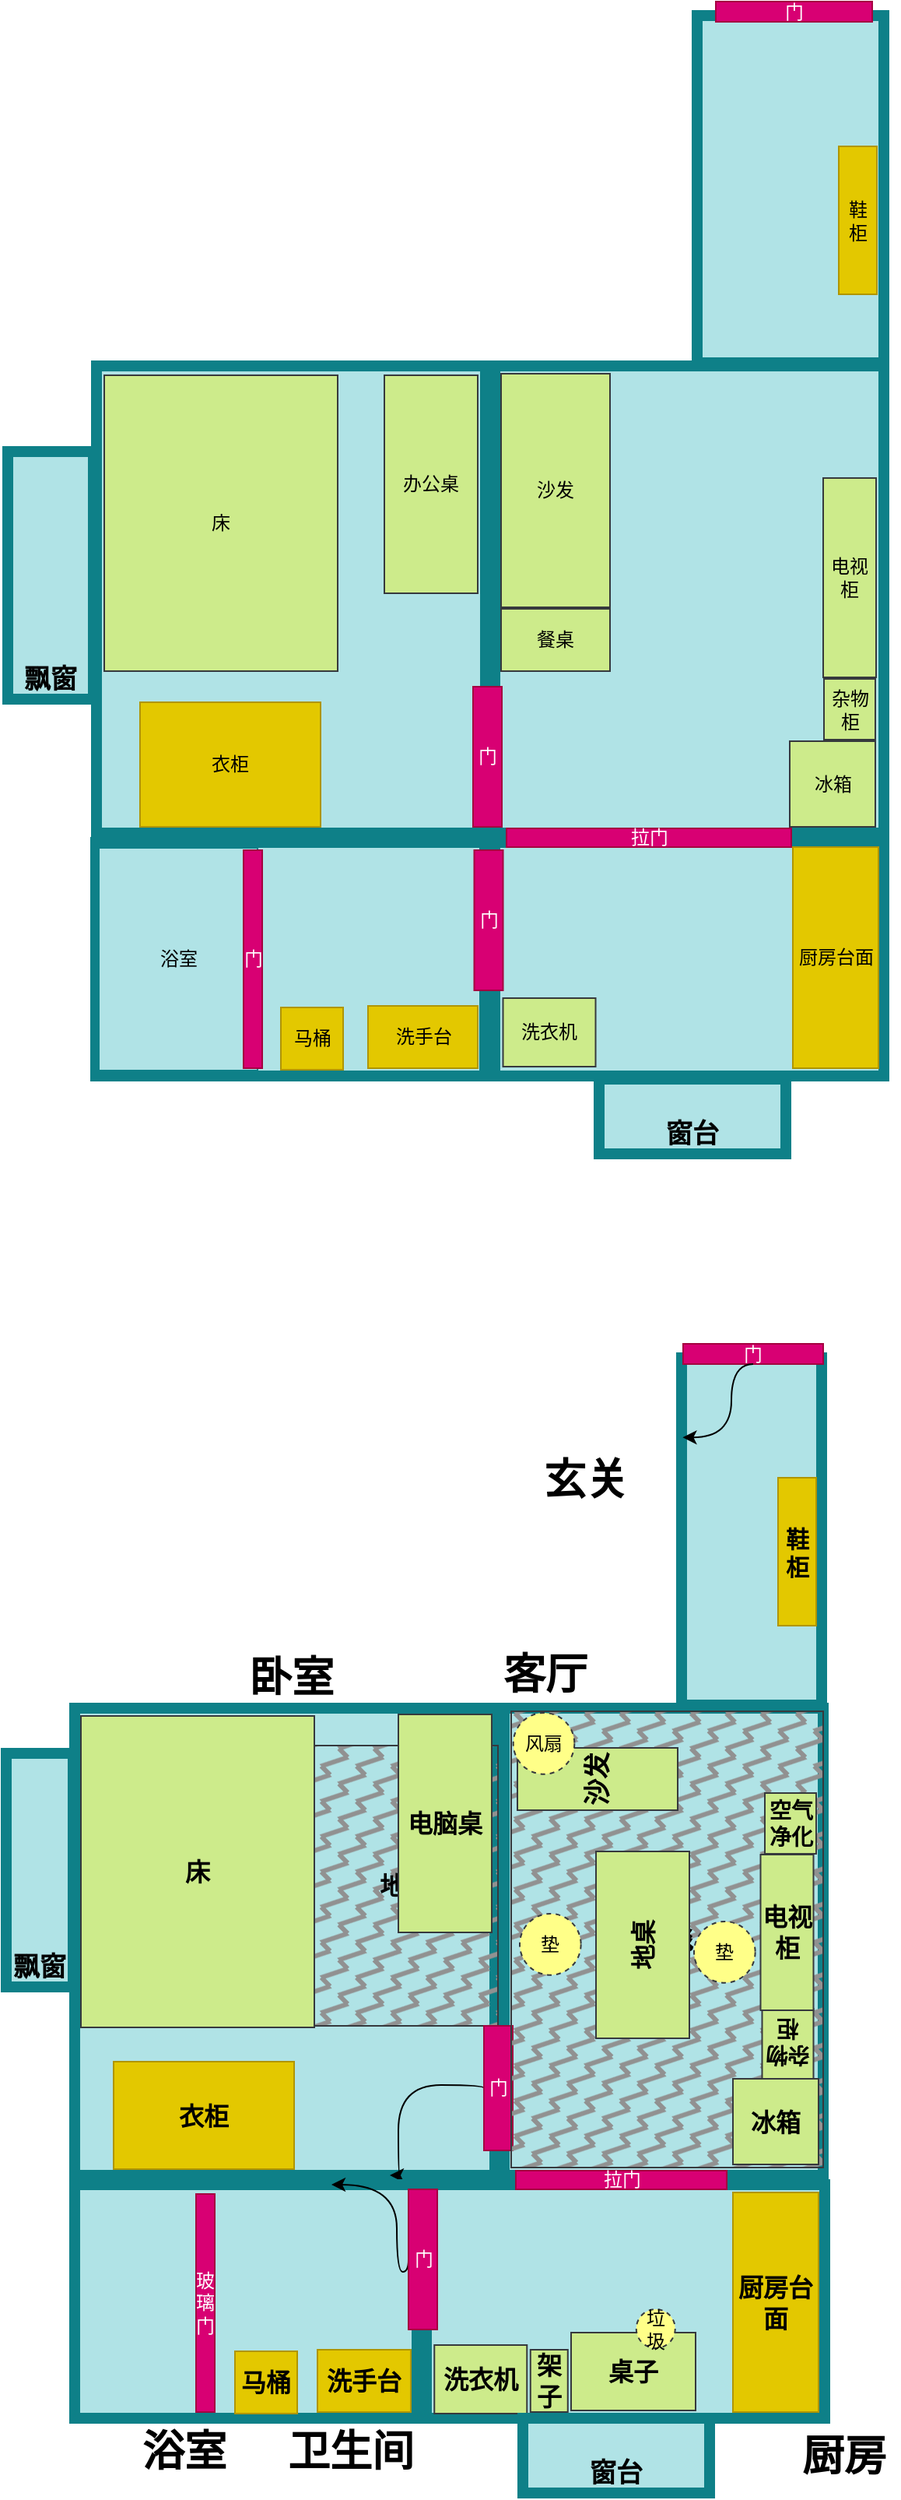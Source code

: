 <mxfile version="24.7.17">
  <diagram name="第 1 页" id="CYBKMbkKCNL093wi5okR">
    <mxGraphModel dx="2261" dy="-1381" grid="1" gridSize="1" guides="1" tooltips="1" connect="1" arrows="1" fold="1" page="1" pageScale="1" pageWidth="827" pageHeight="1169" math="0" shadow="0">
      <root>
        <mxCell id="0" />
        <mxCell id="1" parent="0" />
        <mxCell id="mZRepZd787s2b-J5aElP-34" value="" style="rounded=0;whiteSpace=wrap;html=1;fillColor=#b0e3e6;strokeColor=#0e8088;fontStyle=1;fontSize=17;fillOpacity=100;strokeOpacity=100;resizeWidth=1;resizeHeight=1;verticalAlign=bottom;strokeWidth=7;align=center;" parent="1" vertex="1">
          <mxGeometry x="270" y="3531" width="250" height="300" as="geometry" />
        </mxCell>
        <mxCell id="mZRepZd787s2b-J5aElP-62" value="" style="rounded=0;whiteSpace=wrap;html=1;fillColor=#b0e3e6;strokeColor=#0e8088;fontStyle=1;fontSize=17;fillOpacity=100;strokeOpacity=100;resizeWidth=1;resizeHeight=1;verticalAlign=bottom;strokeWidth=7;align=right;" parent="1" vertex="1">
          <mxGeometry x="14" y="3531" width="250" height="300" as="geometry" />
        </mxCell>
        <mxCell id="mZRepZd787s2b-J5aElP-63" value="床" style="rounded=0;whiteSpace=wrap;html=1;fillColor=#cdeb8b;strokeColor=#36393d;" parent="1" vertex="1">
          <mxGeometry x="19" y="3537" width="150" height="190" as="geometry" />
        </mxCell>
        <mxCell id="mZRepZd787s2b-J5aElP-64" value="办公桌" style="rounded=0;whiteSpace=wrap;html=1;fillColor=#cdeb8b;strokeColor=#36393d;" parent="1" vertex="1">
          <mxGeometry x="199" y="3537" width="60" height="140" as="geometry" />
        </mxCell>
        <mxCell id="mZRepZd787s2b-J5aElP-66" value="衣柜" style="rounded=0;whiteSpace=wrap;html=1;fillColor=#e3c800;strokeColor=#B09500;fontColor=#000000;" parent="1" vertex="1">
          <mxGeometry x="42" y="3747" width="116" height="80" as="geometry" />
        </mxCell>
        <mxCell id="mZRepZd787s2b-J5aElP-67" value="门" style="rounded=0;whiteSpace=wrap;html=1;fillColor=#d80073;fontColor=#ffffff;strokeColor=#A50040;" parent="1" vertex="1">
          <mxGeometry x="256" y="3737" width="18.5" height="90" as="geometry" />
        </mxCell>
        <mxCell id="mZRepZd787s2b-J5aElP-69" value="" style="rounded=0;whiteSpace=wrap;html=1;fillColor=#b0e3e6;strokeColor=#0e8088;fontStyle=1;fontSize=17;fillOpacity=100;strokeOpacity=100;resizeWidth=1;resizeHeight=1;verticalAlign=bottom;strokeWidth=7;align=center;" parent="1" vertex="1">
          <mxGeometry x="13.5" y="3837" width="250" height="150" as="geometry" />
        </mxCell>
        <mxCell id="mZRepZd787s2b-J5aElP-70" value="" style="rounded=0;whiteSpace=wrap;html=1;fillColor=#b0e3e6;strokeColor=#0e8088;fontStyle=1;fontSize=17;fillOpacity=100;strokeOpacity=100;resizeWidth=1;resizeHeight=1;verticalAlign=bottom;strokeWidth=7;align=center;" parent="1" vertex="1">
          <mxGeometry x="270" y="3837" width="250" height="150" as="geometry" />
        </mxCell>
        <mxCell id="mZRepZd787s2b-J5aElP-71" value="门" style="rounded=0;whiteSpace=wrap;html=1;fillColor=#d80073;fontColor=#ffffff;strokeColor=#A50040;" parent="1" vertex="1">
          <mxGeometry x="256.75" y="3842" width="18.5" height="90" as="geometry" />
        </mxCell>
        <mxCell id="mZRepZd787s2b-J5aElP-47" value="浴室" style="rounded=0;whiteSpace=wrap;html=1;fillColor=#b0e3e6;strokeColor=#0e8088;" parent="1" vertex="1">
          <mxGeometry x="15.5" y="3840.5" width="102" height="143" as="geometry" />
        </mxCell>
        <mxCell id="mZRepZd787s2b-J5aElP-50" value="洗衣机" style="rounded=0;whiteSpace=wrap;html=1;fillColor=#cdeb8b;strokeColor=#36393d;" parent="1" vertex="1">
          <mxGeometry x="275.25" y="3937" width="59.5" height="44" as="geometry" />
        </mxCell>
        <mxCell id="mZRepZd787s2b-J5aElP-72" value="门" style="rounded=0;whiteSpace=wrap;html=1;fillColor=#d80073;fontColor=#ffffff;strokeColor=#A50040;" parent="1" vertex="1">
          <mxGeometry x="108.5" y="3842" width="12" height="140" as="geometry" />
        </mxCell>
        <mxCell id="mZRepZd787s2b-J5aElP-73" value="马桶" style="rounded=0;whiteSpace=wrap;html=1;fillColor=#e3c800;fontColor=#000000;strokeColor=#B09500;" parent="1" vertex="1">
          <mxGeometry x="132.5" y="3943" width="40" height="40" as="geometry" />
        </mxCell>
        <mxCell id="mZRepZd787s2b-J5aElP-74" value="洗手台" style="rounded=0;whiteSpace=wrap;html=1;fillColor=#e3c800;fontColor=#000000;strokeColor=#B09500;" parent="1" vertex="1">
          <mxGeometry x="188.5" y="3942" width="70.5" height="40" as="geometry" />
        </mxCell>
        <mxCell id="mZRepZd787s2b-J5aElP-76" value="冰箱" style="rounded=0;whiteSpace=wrap;html=1;fillColor=#cdeb8b;strokeColor=#36393d;" parent="1" vertex="1">
          <mxGeometry x="459.5" y="3772" width="55" height="55" as="geometry" />
        </mxCell>
        <mxCell id="mZRepZd787s2b-J5aElP-77" value="拉门" style="rounded=0;whiteSpace=wrap;html=1;fillColor=#d80073;fontColor=#ffffff;strokeColor=#A50040;" parent="1" vertex="1">
          <mxGeometry x="277.5" y="3828" width="183" height="12" as="geometry" />
        </mxCell>
        <mxCell id="mZRepZd787s2b-J5aElP-79" value="厨房台面" style="rounded=0;whiteSpace=wrap;html=1;fillColor=#e3c800;fontColor=#000000;strokeColor=#B09500;" parent="1" vertex="1">
          <mxGeometry x="461.5" y="3840" width="55" height="142" as="geometry" />
        </mxCell>
        <mxCell id="mZRepZd787s2b-J5aElP-80" value="杂物柜" style="rounded=0;whiteSpace=wrap;html=1;fillColor=#cdeb8b;strokeColor=#36393d;" parent="1" vertex="1">
          <mxGeometry x="481.5" y="3732" width="33" height="39" as="geometry" />
        </mxCell>
        <mxCell id="mZRepZd787s2b-J5aElP-81" value="电视柜" style="rounded=0;whiteSpace=wrap;html=1;fillColor=#cdeb8b;strokeColor=#36393d;" parent="1" vertex="1">
          <mxGeometry x="481" y="3603" width="34" height="128" as="geometry" />
        </mxCell>
        <mxCell id="mZRepZd787s2b-J5aElP-83" value="" style="rounded=0;whiteSpace=wrap;html=1;fillColor=#b0e3e6;strokeColor=#0e8088;fontStyle=1;fontSize=17;fillOpacity=100;strokeOpacity=100;resizeWidth=1;resizeHeight=1;verticalAlign=bottom;strokeWidth=7;align=center;" parent="1" vertex="1">
          <mxGeometry x="400" y="3306" width="120" height="223" as="geometry" />
        </mxCell>
        <mxCell id="mZRepZd787s2b-J5aElP-84" value="鞋柜" style="rounded=0;whiteSpace=wrap;html=1;fillColor=#e3c800;fontColor=#000000;strokeColor=#B09500;" parent="1" vertex="1">
          <mxGeometry x="491" y="3390" width="24.5" height="95" as="geometry" />
        </mxCell>
        <mxCell id="mZRepZd787s2b-J5aElP-86" value="门" style="rounded=0;whiteSpace=wrap;html=1;fillColor=#d80073;fontColor=#ffffff;strokeColor=#A50040;" parent="1" vertex="1">
          <mxGeometry x="412" y="3297" width="100.5" height="13" as="geometry" />
        </mxCell>
        <mxCell id="mZRepZd787s2b-J5aElP-88" value="窗台" style="rounded=0;whiteSpace=wrap;html=1;fillColor=#b0e3e6;strokeColor=#0e8088;fontStyle=1;fontSize=17;fillOpacity=100;strokeOpacity=100;resizeWidth=1;resizeHeight=1;verticalAlign=bottom;strokeWidth=7;align=center;" parent="1" vertex="1">
          <mxGeometry x="337" y="3989" width="120" height="48" as="geometry" />
        </mxCell>
        <mxCell id="mZRepZd787s2b-J5aElP-89" value="飘窗" style="rounded=0;whiteSpace=wrap;html=1;fillColor=#b0e3e6;strokeColor=#0e8088;fontStyle=1;fontSize=17;fillOpacity=100;strokeOpacity=100;resizeWidth=1;resizeHeight=1;verticalAlign=bottom;strokeWidth=7;align=center;" parent="1" vertex="1">
          <mxGeometry x="-43" y="3586" width="55" height="159" as="geometry" />
        </mxCell>
        <mxCell id="mZRepZd787s2b-J5aElP-90" value="沙发" style="rounded=0;whiteSpace=wrap;html=1;fillColor=#cdeb8b;strokeColor=#36393d;" parent="1" vertex="1">
          <mxGeometry x="274" y="3536" width="70" height="150" as="geometry" />
        </mxCell>
        <mxCell id="mZRepZd787s2b-J5aElP-91" value="餐桌" style="rounded=0;whiteSpace=wrap;html=1;fillColor=#cdeb8b;strokeColor=#36393d;" parent="1" vertex="1">
          <mxGeometry x="274" y="3687" width="70" height="40" as="geometry" />
        </mxCell>
        <mxCell id="mZRepZd787s2b-J5aElP-93" value="" style="rounded=0;whiteSpace=wrap;html=1;fillColor=#b0e3e6;strokeColor=#0e8088;fontStyle=1;fontSize=17;fillOpacity=100;strokeOpacity=100;resizeWidth=1;resizeHeight=1;verticalAlign=bottom;strokeWidth=7;align=center;" parent="1" vertex="1">
          <mxGeometry x="276" y="4393" width="205" height="300" as="geometry" />
        </mxCell>
        <mxCell id="mZRepZd787s2b-J5aElP-94" value="" style="rounded=0;whiteSpace=wrap;html=1;fillColor=#b0e3e6;strokeColor=#0e8088;fontStyle=1;fontSize=17;fillOpacity=100;strokeOpacity=100;resizeWidth=1;resizeHeight=1;verticalAlign=bottom;strokeWidth=7;align=right;" parent="1" vertex="1">
          <mxGeometry y="4393" width="270" height="300" as="geometry" />
        </mxCell>
        <mxCell id="mZRepZd787s2b-J5aElP-127" value="地毯" style="rounded=0;whiteSpace=wrap;html=1;fillColor=#919191;strokeColor=#36393d;fontStyle=1;fontSize=16;fillStyle=zigzag-line;gradientColor=none;" parent="1" vertex="1">
          <mxGeometry x="152" y="4417" width="120" height="180" as="geometry" />
        </mxCell>
        <mxCell id="mZRepZd787s2b-J5aElP-95" value="床" style="rounded=0;whiteSpace=wrap;html=1;fillColor=#cdeb8b;strokeColor=#36393d;fontStyle=1;fontSize=16;" parent="1" vertex="1">
          <mxGeometry x="4" y="4398" width="150" height="200" as="geometry" />
        </mxCell>
        <mxCell id="mZRepZd787s2b-J5aElP-96" value="电脑桌" style="rounded=0;whiteSpace=wrap;html=1;fillColor=#cdeb8b;strokeColor=#36393d;fontStyle=1;fontSize=16;" parent="1" vertex="1">
          <mxGeometry x="208" y="4397" width="60" height="140" as="geometry" />
        </mxCell>
        <mxCell id="mZRepZd787s2b-J5aElP-97" value="衣柜" style="rounded=0;whiteSpace=wrap;html=1;fillColor=#e3c800;strokeColor=#B09500;fontColor=#000000;fontStyle=1;fontSize=16;" parent="1" vertex="1">
          <mxGeometry x="25" y="4620" width="116" height="69" as="geometry" />
        </mxCell>
        <mxCell id="mZRepZd787s2b-J5aElP-144" style="edgeStyle=orthogonalEdgeStyle;rounded=0;orthogonalLoop=1;jettySize=auto;html=1;exitX=0;exitY=0.5;exitDx=0;exitDy=0;entryX=0.75;entryY=1;entryDx=0;entryDy=0;curved=1;" parent="1" source="mZRepZd787s2b-J5aElP-98" target="mZRepZd787s2b-J5aElP-94" edge="1">
          <mxGeometry relative="1" as="geometry">
            <Array as="points">
              <mxPoint x="208" y="4635" />
            </Array>
          </mxGeometry>
        </mxCell>
        <mxCell id="mZRepZd787s2b-J5aElP-98" value="门" style="rounded=0;whiteSpace=wrap;html=1;fillColor=#d80073;fontColor=#ffffff;strokeColor=#A50040;" parent="1" vertex="1">
          <mxGeometry x="263" y="4597" width="18.5" height="80" as="geometry" />
        </mxCell>
        <mxCell id="mZRepZd787s2b-J5aElP-99" value="" style="rounded=0;whiteSpace=wrap;html=1;fillColor=#b0e3e6;strokeColor=#0e8088;fontStyle=1;fontSize=17;fillOpacity=100;strokeOpacity=100;resizeWidth=1;resizeHeight=1;verticalAlign=bottom;strokeWidth=7;align=center;" parent="1" vertex="1">
          <mxGeometry y="4699" width="220" height="150" as="geometry" />
        </mxCell>
        <mxCell id="mZRepZd787s2b-J5aElP-100" value="" style="rounded=0;whiteSpace=wrap;html=1;fillColor=#b0e3e6;strokeColor=#0e8088;fontStyle=1;fontSize=17;fillOpacity=100;strokeOpacity=100;resizeWidth=1;resizeHeight=1;verticalAlign=bottom;strokeWidth=7;align=center;" parent="1" vertex="1">
          <mxGeometry x="226" y="4699" width="256" height="150" as="geometry" />
        </mxCell>
        <mxCell id="mZRepZd787s2b-J5aElP-143" style="edgeStyle=orthogonalEdgeStyle;rounded=0;orthogonalLoop=1;jettySize=auto;html=1;exitX=0;exitY=0.5;exitDx=0;exitDy=0;entryX=0.75;entryY=0;entryDx=0;entryDy=0;elbow=vertical;curved=1;" parent="1" source="mZRepZd787s2b-J5aElP-101" target="mZRepZd787s2b-J5aElP-99" edge="1">
          <mxGeometry relative="1" as="geometry">
            <Array as="points">
              <mxPoint x="207" y="4755" />
            </Array>
          </mxGeometry>
        </mxCell>
        <mxCell id="mZRepZd787s2b-J5aElP-101" value="门" style="rounded=0;whiteSpace=wrap;html=1;fillColor=#d80073;fontColor=#ffffff;strokeColor=#A50040;" parent="1" vertex="1">
          <mxGeometry x="214.5" y="4702" width="18.5" height="90" as="geometry" />
        </mxCell>
        <mxCell id="mZRepZd787s2b-J5aElP-103" value="洗衣机" style="rounded=0;whiteSpace=wrap;html=1;fillColor=#cdeb8b;strokeColor=#36393d;fontStyle=1;fontSize=16;" parent="1" vertex="1">
          <mxGeometry x="231.13" y="4802" width="59.5" height="44" as="geometry" />
        </mxCell>
        <mxCell id="mZRepZd787s2b-J5aElP-104" value="玻璃门" style="rounded=0;whiteSpace=wrap;html=1;fillColor=#d80073;fontColor=#ffffff;strokeColor=#A50040;" parent="1" vertex="1">
          <mxGeometry x="78" y="4705" width="12" height="140" as="geometry" />
        </mxCell>
        <mxCell id="mZRepZd787s2b-J5aElP-126" value="地毯" style="rounded=0;whiteSpace=wrap;html=1;fillColor=#919191;strokeColor=#36393d;fontStyle=1;fontSize=16;fillStyle=zigzag-line;gradientColor=none;" parent="1" vertex="1">
          <mxGeometry x="280.5" y="4395" width="200.5" height="293" as="geometry" />
        </mxCell>
        <mxCell id="mZRepZd787s2b-J5aElP-105" value="马桶" style="rounded=0;whiteSpace=wrap;html=1;fillColor=#e3c800;fontColor=#000000;strokeColor=#B09500;fontStyle=1;fontSize=16;" parent="1" vertex="1">
          <mxGeometry x="103" y="4806" width="40" height="40" as="geometry" />
        </mxCell>
        <mxCell id="mZRepZd787s2b-J5aElP-106" value="洗手台" style="rounded=0;whiteSpace=wrap;html=1;fillColor=#e3c800;fontColor=#000000;strokeColor=#B09500;fontStyle=1;fontSize=16;" parent="1" vertex="1">
          <mxGeometry x="156" y="4805" width="60" height="40" as="geometry" />
        </mxCell>
        <mxCell id="mZRepZd787s2b-J5aElP-107" value="冰箱" style="rounded=0;whiteSpace=wrap;html=1;fillColor=#cdeb8b;strokeColor=#36393d;fontStyle=1;fontSize=16;" parent="1" vertex="1">
          <mxGeometry x="423" y="4631" width="55" height="55" as="geometry" />
        </mxCell>
        <mxCell id="mZRepZd787s2b-J5aElP-108" value="拉门" style="rounded=0;whiteSpace=wrap;html=1;fillColor=#d80073;fontColor=#ffffff;strokeColor=#A50040;" parent="1" vertex="1">
          <mxGeometry x="283.5" y="4690" width="135.5" height="12" as="geometry" />
        </mxCell>
        <mxCell id="mZRepZd787s2b-J5aElP-109" value="厨房台面" style="rounded=0;whiteSpace=wrap;html=1;fillColor=#e3c800;fontColor=#000000;strokeColor=#B09500;fontStyle=1;fontSize=16;" parent="1" vertex="1">
          <mxGeometry x="423" y="4704" width="55" height="141" as="geometry" />
        </mxCell>
        <mxCell id="mZRepZd787s2b-J5aElP-110" value="杂物柜" style="rounded=0;whiteSpace=wrap;html=1;fillColor=#cdeb8b;strokeColor=#36393d;fontStyle=1;fontSize=14;rotation=-180;" parent="1" vertex="1">
          <mxGeometry x="441.75" y="4586" width="33" height="45" as="geometry" />
        </mxCell>
        <mxCell id="mZRepZd787s2b-J5aElP-112" value="" style="rounded=0;whiteSpace=wrap;html=1;fillColor=#b0e3e6;strokeColor=#0e8088;fontStyle=1;fontSize=17;fillOpacity=100;strokeOpacity=100;resizeWidth=1;resizeHeight=1;verticalAlign=bottom;strokeWidth=7;align=center;" parent="1" vertex="1">
          <mxGeometry x="390" y="4168" width="90" height="223" as="geometry" />
        </mxCell>
        <mxCell id="mZRepZd787s2b-J5aElP-113" value="鞋柜" style="rounded=0;whiteSpace=wrap;html=1;fillColor=#e3c800;fontColor=#000000;strokeColor=#B09500;fontStyle=1;fontSize=15;" parent="1" vertex="1">
          <mxGeometry x="452" y="4245" width="24.5" height="95" as="geometry" />
        </mxCell>
        <mxCell id="mZRepZd787s2b-J5aElP-114" value="门" style="rounded=0;whiteSpace=wrap;html=1;fillColor=#d80073;fontColor=#ffffff;strokeColor=#A50040;" parent="1" vertex="1">
          <mxGeometry x="391" y="4159" width="90" height="13" as="geometry" />
        </mxCell>
        <mxCell id="mZRepZd787s2b-J5aElP-115" value="窗台" style="rounded=0;whiteSpace=wrap;html=1;fillColor=#b0e3e6;strokeColor=#0e8088;fontStyle=1;fontSize=17;fillOpacity=100;strokeOpacity=100;resizeWidth=1;resizeHeight=1;verticalAlign=bottom;strokeWidth=7;align=center;" parent="1" vertex="1">
          <mxGeometry x="288" y="4849" width="120" height="48" as="geometry" />
        </mxCell>
        <mxCell id="mZRepZd787s2b-J5aElP-116" value="飘窗" style="rounded=0;whiteSpace=wrap;html=1;fillColor=#b0e3e6;strokeColor=#0e8088;fontStyle=1;fontSize=17;fillOpacity=100;strokeOpacity=100;resizeWidth=1;resizeHeight=1;verticalAlign=bottom;strokeWidth=7;align=center;" parent="1" vertex="1">
          <mxGeometry x="-44" y="4422" width="43" height="150" as="geometry" />
        </mxCell>
        <mxCell id="mZRepZd787s2b-J5aElP-124" value="桌子" style="rounded=0;whiteSpace=wrap;html=1;fillColor=#cdeb8b;strokeColor=#36393d;fontStyle=1;fontSize=16;" parent="1" vertex="1">
          <mxGeometry x="319" y="4794" width="80" height="50" as="geometry" />
        </mxCell>
        <mxCell id="mZRepZd787s2b-J5aElP-129" value="" style="group;rotation=-90;fontStyle=0;horizontal=1;verticalAlign=bottom;textDirection=ltr;labelPosition=left;verticalLabelPosition=top;align=right;" parent="1" vertex="1" connectable="0">
          <mxGeometry x="305" y="4515" width="120" height="85.33" as="geometry" />
        </mxCell>
        <mxCell id="d14SrWLnWhH9Ct6czbAq-93" value="地桌" style="rounded=0;whiteSpace=wrap;html=1;fillColor=#cdeb8b;strokeColor=#36393d;rotation=-90;fontStyle=1;fontSize=16;verticalAlign=middle;horizontal=1;" parent="mZRepZd787s2b-J5aElP-129" vertex="1">
          <mxGeometry width="120" height="60" as="geometry" />
        </mxCell>
        <mxCell id="mZRepZd787s2b-J5aElP-133" value="沙发" style="rounded=0;whiteSpace=wrap;html=1;fillColor=#cdeb8b;strokeColor=#36393d;fontStyle=1;fontSize=17;rotation=-90;" parent="1" vertex="1">
          <mxGeometry x="316" y="4387" width="40" height="103" as="geometry" />
        </mxCell>
        <mxCell id="mZRepZd787s2b-J5aElP-134" value="风扇" style="ellipse;whiteSpace=wrap;html=1;aspect=fixed;dashed=1;fillColor=#ffff88;strokeColor=#36393d;" parent="1" vertex="1">
          <mxGeometry x="281.83" y="4396" width="39.333" height="39.333" as="geometry" />
        </mxCell>
        <mxCell id="mZRepZd787s2b-J5aElP-135" value="空气净化" style="rounded=0;whiteSpace=wrap;html=1;fillColor=#cdeb8b;strokeColor=#36393d;fontStyle=1;fontSize=14;" parent="1" vertex="1">
          <mxGeometry x="443.5" y="4447.5" width="33" height="39" as="geometry" />
        </mxCell>
        <mxCell id="mZRepZd787s2b-J5aElP-138" value="架子" style="rounded=0;whiteSpace=wrap;html=1;fillColor=#cdeb8b;strokeColor=#36393d;fontStyle=1;fontSize=16;" parent="1" vertex="1">
          <mxGeometry x="292.88" y="4805" width="24" height="40" as="geometry" />
        </mxCell>
        <mxCell id="mZRepZd787s2b-J5aElP-139" value="垃圾" style="ellipse;whiteSpace=wrap;html=1;aspect=fixed;dashed=1;fillColor=#ffff88;strokeColor=#36393d;" parent="1" vertex="1">
          <mxGeometry x="360.88" y="4779" width="25" height="25" as="geometry" />
        </mxCell>
        <mxCell id="mZRepZd787s2b-J5aElP-145" style="edgeStyle=orthogonalEdgeStyle;rounded=0;orthogonalLoop=1;jettySize=auto;html=1;exitX=0.5;exitY=1;exitDx=0;exitDy=0;entryX=0.008;entryY=0.229;entryDx=0;entryDy=0;entryPerimeter=0;curved=1;" parent="1" source="mZRepZd787s2b-J5aElP-114" target="mZRepZd787s2b-J5aElP-112" edge="1">
          <mxGeometry relative="1" as="geometry">
            <Array as="points">
              <mxPoint x="422" y="4219" />
            </Array>
          </mxGeometry>
        </mxCell>
        <mxCell id="mZRepZd787s2b-J5aElP-147" value="玄关" style="text;html=1;align=center;verticalAlign=middle;resizable=0;points=[];autosize=1;strokeColor=none;fillColor=none;fontSize=27;fontStyle=1" parent="1" vertex="1">
          <mxGeometry x="291" y="4224" width="73" height="45" as="geometry" />
        </mxCell>
        <mxCell id="mZRepZd787s2b-J5aElP-148" value="卧室" style="text;html=1;align=center;verticalAlign=middle;resizable=0;points=[];autosize=1;strokeColor=none;fillColor=none;fontSize=27;fontStyle=1" parent="1" vertex="1">
          <mxGeometry x="102" y="4351" width="73" height="45" as="geometry" />
        </mxCell>
        <mxCell id="mZRepZd787s2b-J5aElP-149" value="客厅" style="text;html=1;align=center;verticalAlign=middle;resizable=0;points=[];autosize=1;strokeColor=none;fillColor=none;fontSize=27;fontStyle=1" parent="1" vertex="1">
          <mxGeometry x="265" y="4349" width="73" height="45" as="geometry" />
        </mxCell>
        <mxCell id="mZRepZd787s2b-J5aElP-150" value="厨房" style="text;html=1;align=center;verticalAlign=middle;resizable=0;points=[];autosize=1;strokeColor=none;fillColor=none;fontSize=27;fontStyle=1" parent="1" vertex="1">
          <mxGeometry x="457" y="4851" width="73" height="45" as="geometry" />
        </mxCell>
        <mxCell id="mZRepZd787s2b-J5aElP-151" value="卫生间" style="text;html=1;align=center;verticalAlign=middle;resizable=0;points=[];autosize=1;strokeColor=none;fillColor=none;fontSize=27;fontStyle=1" parent="1" vertex="1">
          <mxGeometry x="127" y="4848" width="100" height="45" as="geometry" />
        </mxCell>
        <mxCell id="mZRepZd787s2b-J5aElP-152" value="浴室" style="text;html=1;align=center;verticalAlign=middle;resizable=0;points=[];autosize=1;strokeColor=none;fillColor=none;fontSize=27;fontStyle=1" parent="1" vertex="1">
          <mxGeometry x="33" y="4848" width="73" height="45" as="geometry" />
        </mxCell>
        <mxCell id="mZRepZd787s2b-J5aElP-111" value="电视柜" style="rounded=0;whiteSpace=wrap;html=1;fillColor=#cdeb8b;strokeColor=#36393d;fontStyle=1;fontSize=16;" parent="1" vertex="1">
          <mxGeometry x="440.75" y="4487" width="34" height="100" as="geometry" />
        </mxCell>
        <mxCell id="mZRepZd787s2b-J5aElP-121" value="垫" style="ellipse;whiteSpace=wrap;html=1;aspect=fixed;dashed=1;fillColor=#ffff88;strokeColor=#36393d;rotation=0;" parent="1" vertex="1">
          <mxGeometry x="286" y="4525" width="39.333" height="39.333" as="geometry" />
        </mxCell>
        <mxCell id="mZRepZd787s2b-J5aElP-122" value="垫" style="ellipse;whiteSpace=wrap;html=1;aspect=fixed;dashed=1;fillColor=#ffff88;strokeColor=#36393d;rotation=0;" parent="1" vertex="1">
          <mxGeometry x="398" y="4530" width="39.33" height="39.33" as="geometry" />
        </mxCell>
      </root>
    </mxGraphModel>
  </diagram>
</mxfile>
